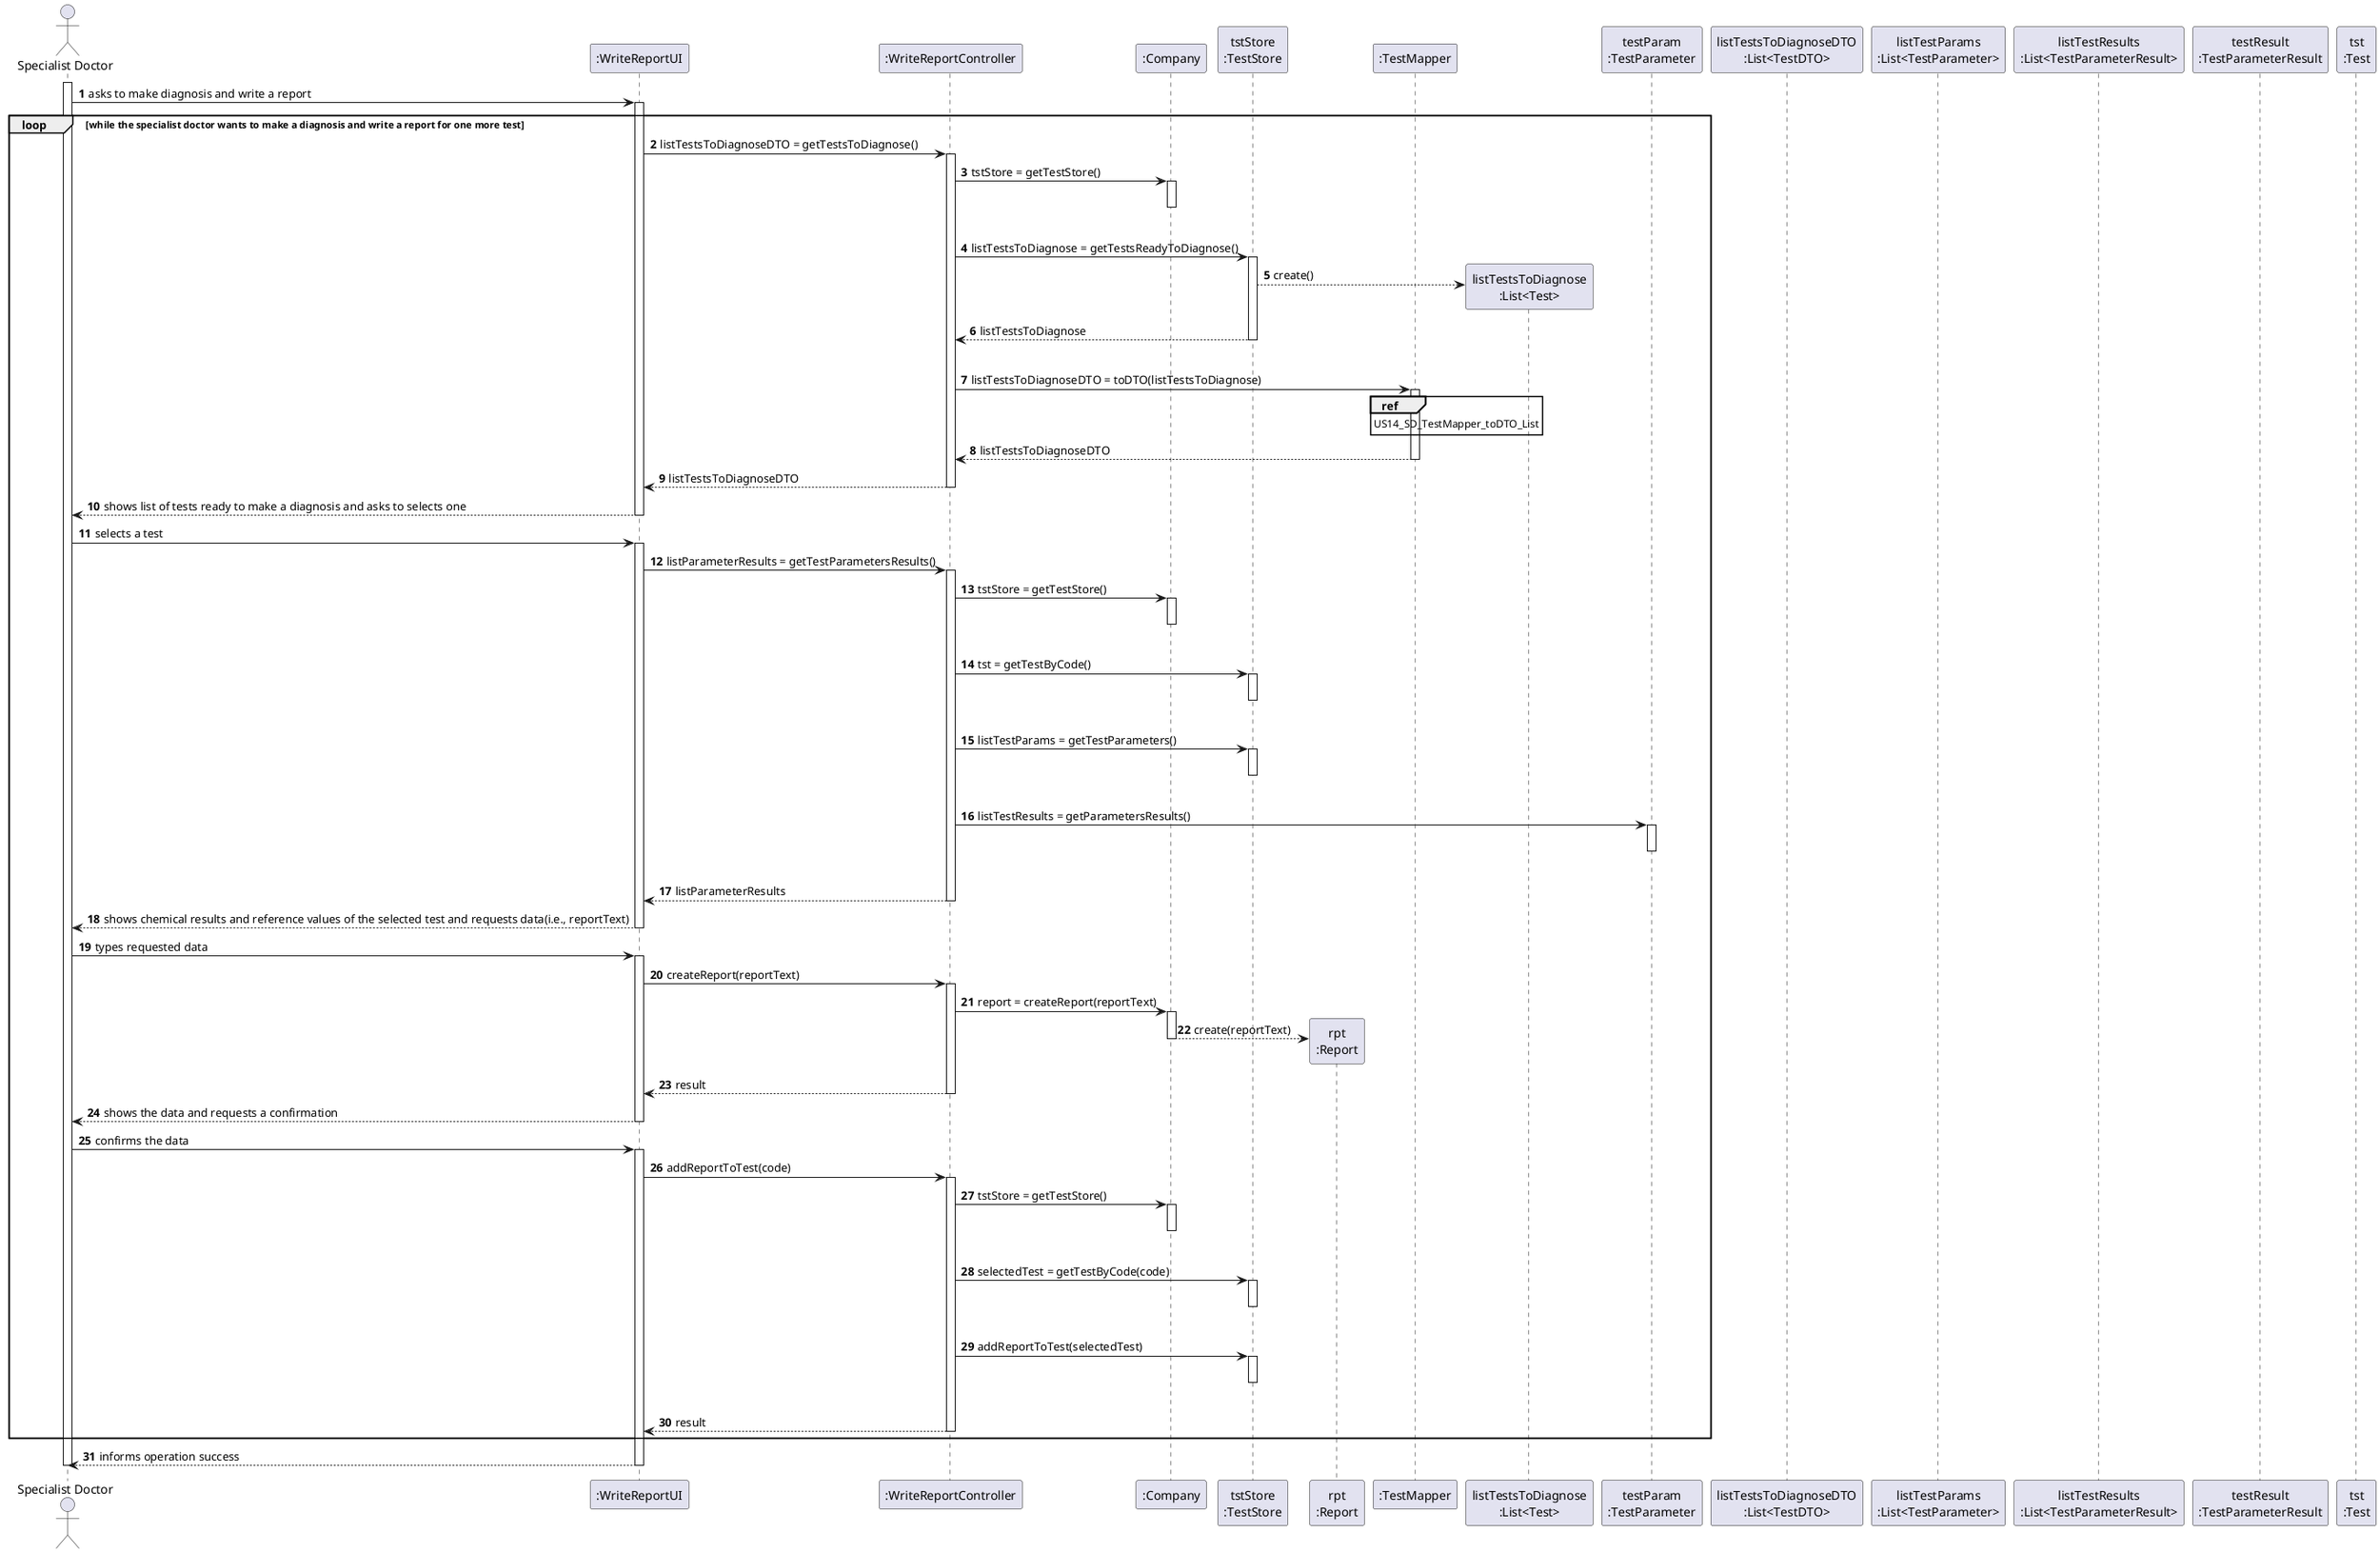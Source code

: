 @startuml
autonumber
actor "Specialist Doctor" as SPDT

participant ":WriteReportUI" as UI
participant ":WriteReportController" as CTRL
participant ":Company" as CMP
participant "tstStore\n:TestStore" as TSTSTORE
participant "rpt\n:Report" as RPT
participant ":TestMapper" as TSTMAPPER
'participant "objDTO\n:TestsDTO" as OBJ_DTO
participant "listTestsToDiagnose\n:List<Test>" as LT
participant "testParam\n:TestParameter" as TP
participant "listTestsToDiagnoseDTO\n:List<TestDTO>" as LIST_DTO
participant "listTestParams\n:List<TestParameter>" as LTP
participant "listTestResults\n:List<TestParameterResult>" as LTPR
participant "testResult\n:TestParameterResult" as TPR
participant "tst\n:Test" as TST

activate SPDT
SPDT -> UI : asks to make diagnosis and write a report
activate UI
loop while the specialist doctor wants to make a diagnosis and write a report for one more test
UI -> CTRL : listTestsToDiagnoseDTO = getTestsToDiagnose()
activate CTRL

CTRL -> CMP : tstStore = getTestStore()
activate CMP
|||
deactivate CMP

CTRL -> TSTSTORE : listTestsToDiagnose = getTestsReadyToDiagnose()
activate TSTSTORE

TSTSTORE --> LT** : create()
TSTSTORE --> CTRL : listTestsToDiagnose
deactivate TSTSTORE
|||

CTRL -> TSTMAPPER : listTestsToDiagnoseDTO = toDTO(listTestsToDiagnose)
activate TSTMAPPER

ref over TSTMAPPER : US14_SD_TestMapper_toDTO_List

TSTMAPPER --> CTRL : listTestsToDiagnoseDTO
deactivate TSTMAPPER

CTRL --> UI : listTestsToDiagnoseDTO
deactivate CTRL

UI --> SPDT : shows list of tests ready to make a diagnosis and asks to selects one
deactivate UI

'spdt writes the test code in the UI
'it uses the test code when adding the report

SPDT -> UI : selects a test
activate UI

UI -> CTRL : listParameterResults = getTestParametersResults()
activate CTRL

CTRL -> CMP : tstStore = getTestStore()
activate CMP
|||
deactivate CMP

CTRL -> TSTSTORE : tst = getTestByCode()
activate TSTSTORE
|||
deactivate TSTSTORE

CTRL -> TSTSTORE : listTestParams = getTestParameters()
activate TSTSTORE
|||
deactivate TSTSTORE

CTRL -> TP : listTestResults = getParametersResults()
activate TP
|||
deactivate TP

'CTRL -> TPR : listResultValues = getValues()
'activate TPR
'|||
'deactivate TPR

'CTRL -> TPR : listReferenceValues = getReferenceValues()
'activate TPR
'|||
'deactivate TPR

CTRL --> UI : listParameterResults
deactivate CTRL

'getTestByCode()
'getTestParameters()
'getTestParameterResult()
'getParametersResults()
'getValue()
'getReferenceValue()
'vai ter code.getTestByCode().getTestParameters().getParametersResults()
'vai ter getParametersResults().getValues()
'vai ter getParametersResults().getReferenceValues()


UI --> SPDT : shows chemical results and reference values of the selected test and requests data(i.e., reportText)
deactivate UI

SPDT -> UI : types requested data
activate UI

UI -> CTRL : createReport(reportText)
activate CTRL

CTRL -> CMP : report = createReport(reportText)
activate CMP

CMP --> RPT** : create(reportText)
deactivate CMP

CTRL --> UI : result
deactivate CTRL
UI --> SPDT : shows the data and requests a confirmation
deactivate UI

SPDT -> UI : confirms the data
activate UI

UI -> CTRL : addReportToTest(code)
activate CTRL

CTRL -> CMP : tstStore = getTestStore()
activate CMP
|||
deactivate CMP

CTRL -> TSTSTORE : selectedTest = getTestByCode(code)
activate TSTSTORE
|||
deactivate TSTSTORE

CTRL -> TSTSTORE : addReportToTest(selectedTest)
activate TSTSTORE
|||
deactivate TSTSTORE

CTRL --> UI : result
deactivate CMP
deactivate CTRL

end

UI --> SPDT : informs operation success
deactivate UI
deactivate SPDT

@enduml
